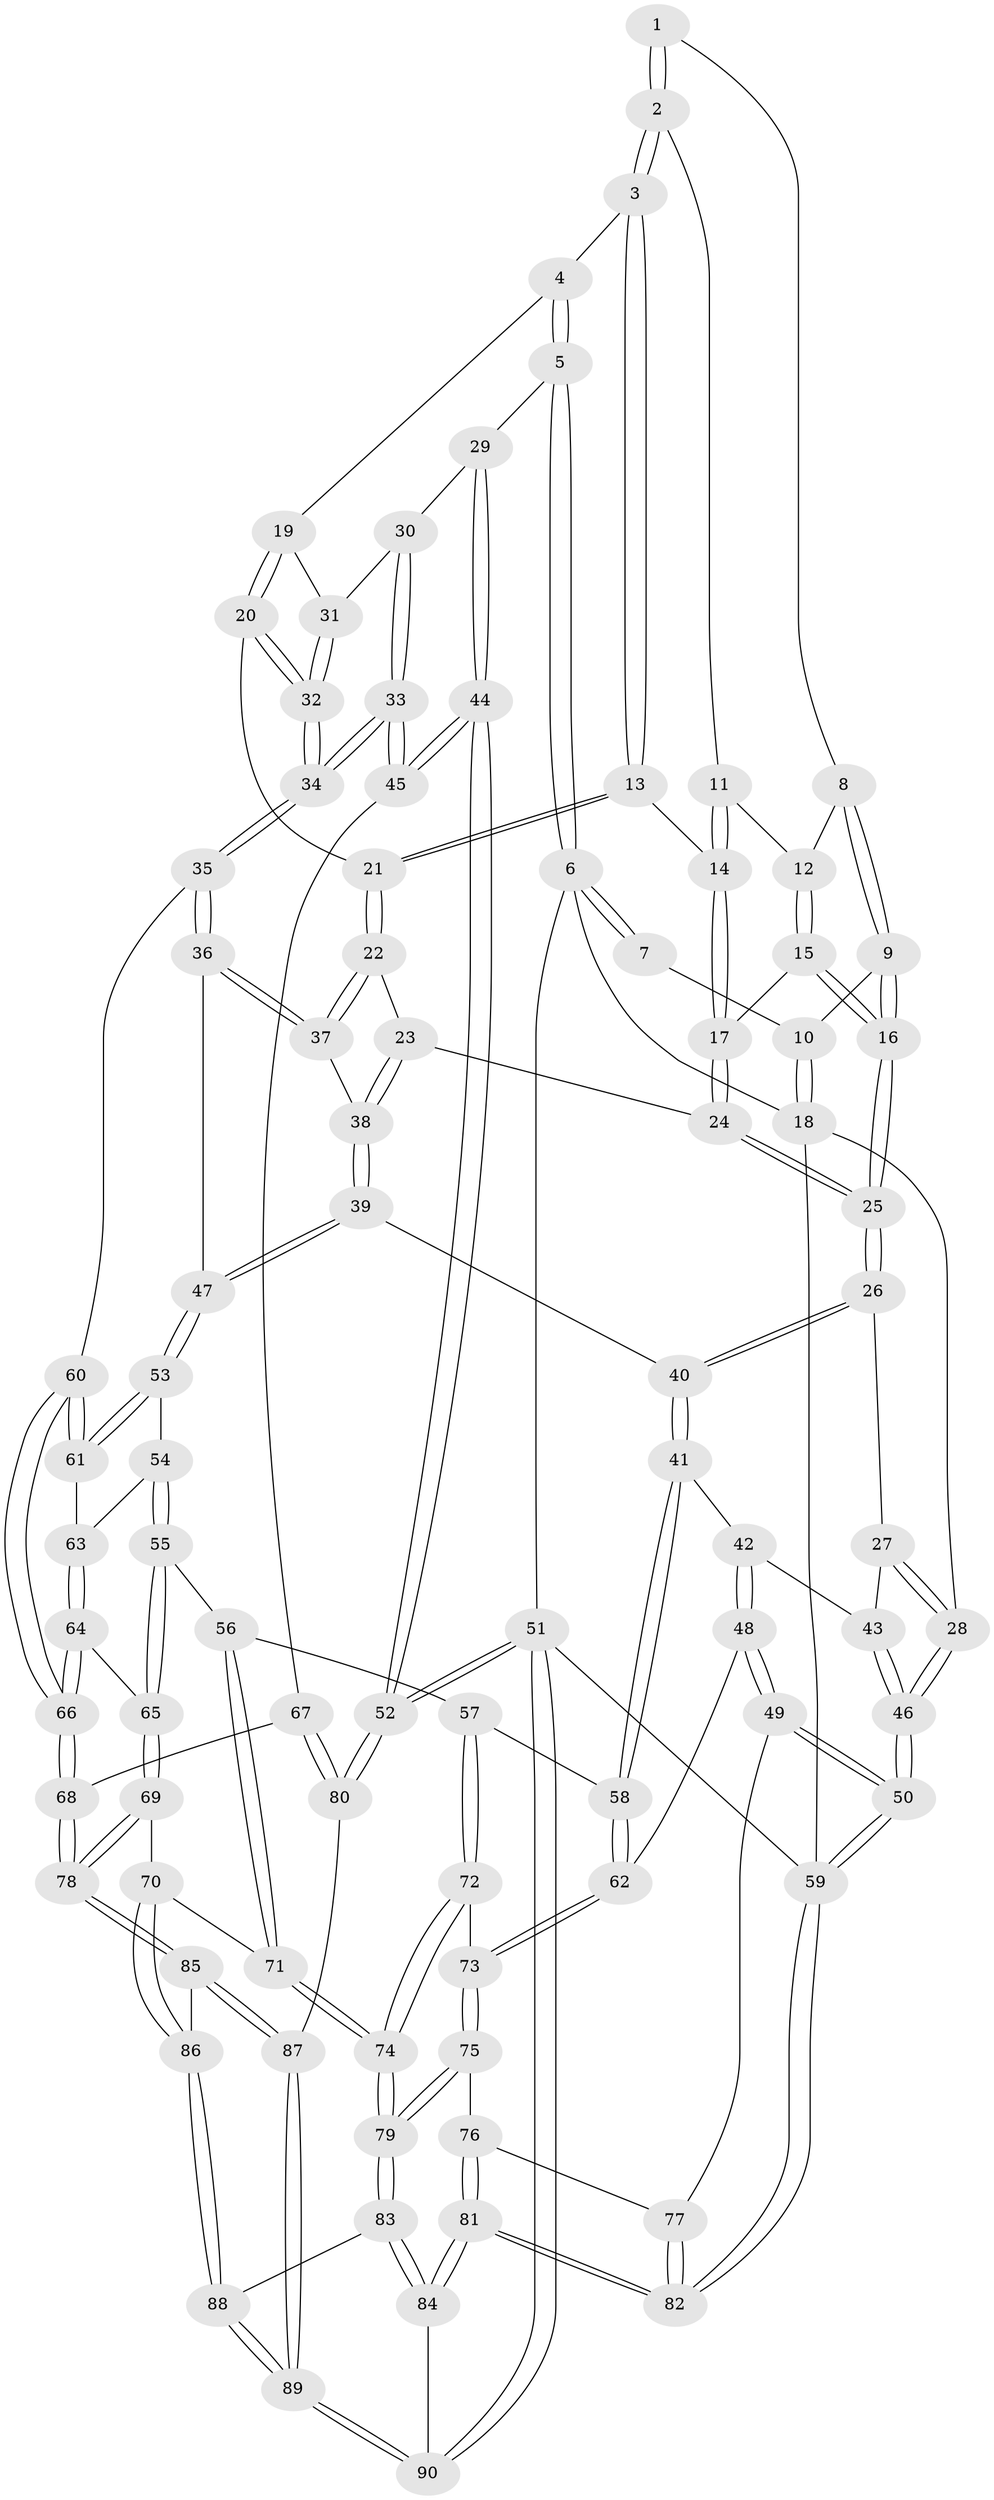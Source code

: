 // Generated by graph-tools (version 1.1) at 2025/38/03/09/25 02:38:39]
// undirected, 90 vertices, 222 edges
graph export_dot {
graph [start="1"]
  node [color=gray90,style=filled];
  1 [pos="+0.6325063841065096+0"];
  2 [pos="+0.6890358081350796+0.039809670005219885"];
  3 [pos="+0.7554458424292265+0.08134888131128064"];
  4 [pos="+0.8363211951205429+0.09676657981940098"];
  5 [pos="+1+0"];
  6 [pos="+1+0"];
  7 [pos="+0.617386417643302+0"];
  8 [pos="+0.5671420799599469+0.052657693047517946"];
  9 [pos="+0.322066829266816+0.04950020734212147"];
  10 [pos="+0.21650072083217806+0"];
  11 [pos="+0.647700123134788+0.09544098360446916"];
  12 [pos="+0.5725495046533092+0.08962366713817702"];
  13 [pos="+0.6628575742834528+0.1842321729515999"];
  14 [pos="+0.6470230224192866+0.17721517232331904"];
  15 [pos="+0.5445029587315457+0.15806008848318648"];
  16 [pos="+0.32749983421268575+0.07586944333465108"];
  17 [pos="+0.563115933309039+0.18722707599176275"];
  18 [pos="+0+0"];
  19 [pos="+0.8242106984483804+0.16647053218194438"];
  20 [pos="+0.7762450404449991+0.229614984477482"];
  21 [pos="+0.7108875448214058+0.23964124430341435"];
  22 [pos="+0.6846038481418169+0.2860593612038756"];
  23 [pos="+0.547359383861757+0.267433717677258"];
  24 [pos="+0.5446470620008044+0.25352701750137563"];
  25 [pos="+0.31048278579292976+0.2062423696290277"];
  26 [pos="+0.3059938471168984+0.218448245231475"];
  27 [pos="+0.16652292779220113+0.25283827269133374"];
  28 [pos="+0+0"];
  29 [pos="+1+0"];
  30 [pos="+0.9308118799075349+0.23525234211559024"];
  31 [pos="+0.8870661351256746+0.22257534074514992"];
  32 [pos="+0.8521369970126711+0.37841341036144976"];
  33 [pos="+0.9827734344551182+0.4916068036860548"];
  34 [pos="+0.8764038378334584+0.45435909208087427"];
  35 [pos="+0.7349414322802321+0.46607849557221626"];
  36 [pos="+0.7089373990514617+0.43630083466441466"];
  37 [pos="+0.6833530538285728+0.38542515357650736"];
  38 [pos="+0.5330608283302544+0.32773466434438825"];
  39 [pos="+0.4654519976799002+0.39531496987118997"];
  40 [pos="+0.34420884693460563+0.3684446644855356"];
  41 [pos="+0.2903966139376012+0.4425707708748736"];
  42 [pos="+0.08716777217179295+0.37485000106586785"];
  43 [pos="+0.0742506800973855+0.36226244887624287"];
  44 [pos="+1+0.5335369555910908"];
  45 [pos="+1+0.5214574065400994"];
  46 [pos="+0+0.35029388614526874"];
  47 [pos="+0.4825000780314262+0.422619289561661"];
  48 [pos="+0.12873749437989088+0.5827982164346134"];
  49 [pos="+0+0.7009258538779651"];
  50 [pos="+0+0.7135727274885645"];
  51 [pos="+1+1"];
  52 [pos="+1+1"];
  53 [pos="+0.5004767002555656+0.4933818658397657"];
  54 [pos="+0.49937138089142735+0.503759793923214"];
  55 [pos="+0.47212467063699104+0.57975856179981"];
  56 [pos="+0.45137197903412796+0.589242396290061"];
  57 [pos="+0.3561536842042681+0.5939093847760132"];
  58 [pos="+0.2830344533460325+0.49024023944268263"];
  59 [pos="+0+1"];
  60 [pos="+0.7240670344615828+0.4798536427248355"];
  61 [pos="+0.7051995574959339+0.4882511559380021"];
  62 [pos="+0.1370477585670304+0.5823934964776349"];
  63 [pos="+0.6141375016691604+0.5590261866260402"];
  64 [pos="+0.5831506458149417+0.6183077568747687"];
  65 [pos="+0.5577235101762182+0.63456130478742"];
  66 [pos="+0.7047734373703155+0.6425824335625322"];
  67 [pos="+0.801502917967376+0.7268980024174856"];
  68 [pos="+0.7342915007829584+0.7366989082567479"];
  69 [pos="+0.5691455637308181+0.7470171670583411"];
  70 [pos="+0.5601499555291217+0.7540086757121699"];
  71 [pos="+0.46459028132264346+0.795832650446443"];
  72 [pos="+0.3541540432864298+0.5995722732761749"];
  73 [pos="+0.2725595584763366+0.7260416705011831"];
  74 [pos="+0.45905376838850176+0.8004332460520858"];
  75 [pos="+0.2725246606169821+0.7312842192280485"];
  76 [pos="+0.24411522093270113+0.7528414340014227"];
  77 [pos="+0.16673772550004012+0.7607298529702452"];
  78 [pos="+0.7158621267358574+0.754672196455407"];
  79 [pos="+0.42416864858555275+0.8428871042051637"];
  80 [pos="+0.8948986903154809+0.8537518782500054"];
  81 [pos="+0.1314554762905871+1"];
  82 [pos="+0.1012795320541658+1"];
  83 [pos="+0.42199907680731563+0.8828231205964802"];
  84 [pos="+0.28646467699784633+1"];
  85 [pos="+0.7153103612001006+0.8046628214573963"];
  86 [pos="+0.6148348640070562+0.8966976995382371"];
  87 [pos="+0.7566995579466148+0.9118068095382528"];
  88 [pos="+0.6061791840085776+0.920138965465887"];
  89 [pos="+0.7221689088714864+1"];
  90 [pos="+0.733206418576101+1"];
  1 -- 2;
  1 -- 2;
  1 -- 8;
  2 -- 3;
  2 -- 3;
  2 -- 11;
  3 -- 4;
  3 -- 13;
  3 -- 13;
  4 -- 5;
  4 -- 5;
  4 -- 19;
  5 -- 6;
  5 -- 6;
  5 -- 29;
  6 -- 7;
  6 -- 7;
  6 -- 18;
  6 -- 51;
  7 -- 10;
  8 -- 9;
  8 -- 9;
  8 -- 12;
  9 -- 10;
  9 -- 16;
  9 -- 16;
  10 -- 18;
  10 -- 18;
  11 -- 12;
  11 -- 14;
  11 -- 14;
  12 -- 15;
  12 -- 15;
  13 -- 14;
  13 -- 21;
  13 -- 21;
  14 -- 17;
  14 -- 17;
  15 -- 16;
  15 -- 16;
  15 -- 17;
  16 -- 25;
  16 -- 25;
  17 -- 24;
  17 -- 24;
  18 -- 28;
  18 -- 59;
  19 -- 20;
  19 -- 20;
  19 -- 31;
  20 -- 21;
  20 -- 32;
  20 -- 32;
  21 -- 22;
  21 -- 22;
  22 -- 23;
  22 -- 37;
  22 -- 37;
  23 -- 24;
  23 -- 38;
  23 -- 38;
  24 -- 25;
  24 -- 25;
  25 -- 26;
  25 -- 26;
  26 -- 27;
  26 -- 40;
  26 -- 40;
  27 -- 28;
  27 -- 28;
  27 -- 43;
  28 -- 46;
  28 -- 46;
  29 -- 30;
  29 -- 44;
  29 -- 44;
  30 -- 31;
  30 -- 33;
  30 -- 33;
  31 -- 32;
  31 -- 32;
  32 -- 34;
  32 -- 34;
  33 -- 34;
  33 -- 34;
  33 -- 45;
  33 -- 45;
  34 -- 35;
  34 -- 35;
  35 -- 36;
  35 -- 36;
  35 -- 60;
  36 -- 37;
  36 -- 37;
  36 -- 47;
  37 -- 38;
  38 -- 39;
  38 -- 39;
  39 -- 40;
  39 -- 47;
  39 -- 47;
  40 -- 41;
  40 -- 41;
  41 -- 42;
  41 -- 58;
  41 -- 58;
  42 -- 43;
  42 -- 48;
  42 -- 48;
  43 -- 46;
  43 -- 46;
  44 -- 45;
  44 -- 45;
  44 -- 52;
  44 -- 52;
  45 -- 67;
  46 -- 50;
  46 -- 50;
  47 -- 53;
  47 -- 53;
  48 -- 49;
  48 -- 49;
  48 -- 62;
  49 -- 50;
  49 -- 50;
  49 -- 77;
  50 -- 59;
  50 -- 59;
  51 -- 52;
  51 -- 52;
  51 -- 90;
  51 -- 90;
  51 -- 59;
  52 -- 80;
  52 -- 80;
  53 -- 54;
  53 -- 61;
  53 -- 61;
  54 -- 55;
  54 -- 55;
  54 -- 63;
  55 -- 56;
  55 -- 65;
  55 -- 65;
  56 -- 57;
  56 -- 71;
  56 -- 71;
  57 -- 58;
  57 -- 72;
  57 -- 72;
  58 -- 62;
  58 -- 62;
  59 -- 82;
  59 -- 82;
  60 -- 61;
  60 -- 61;
  60 -- 66;
  60 -- 66;
  61 -- 63;
  62 -- 73;
  62 -- 73;
  63 -- 64;
  63 -- 64;
  64 -- 65;
  64 -- 66;
  64 -- 66;
  65 -- 69;
  65 -- 69;
  66 -- 68;
  66 -- 68;
  67 -- 68;
  67 -- 80;
  67 -- 80;
  68 -- 78;
  68 -- 78;
  69 -- 70;
  69 -- 78;
  69 -- 78;
  70 -- 71;
  70 -- 86;
  70 -- 86;
  71 -- 74;
  71 -- 74;
  72 -- 73;
  72 -- 74;
  72 -- 74;
  73 -- 75;
  73 -- 75;
  74 -- 79;
  74 -- 79;
  75 -- 76;
  75 -- 79;
  75 -- 79;
  76 -- 77;
  76 -- 81;
  76 -- 81;
  77 -- 82;
  77 -- 82;
  78 -- 85;
  78 -- 85;
  79 -- 83;
  79 -- 83;
  80 -- 87;
  81 -- 82;
  81 -- 82;
  81 -- 84;
  81 -- 84;
  83 -- 84;
  83 -- 84;
  83 -- 88;
  84 -- 90;
  85 -- 86;
  85 -- 87;
  85 -- 87;
  86 -- 88;
  86 -- 88;
  87 -- 89;
  87 -- 89;
  88 -- 89;
  88 -- 89;
  89 -- 90;
  89 -- 90;
}
